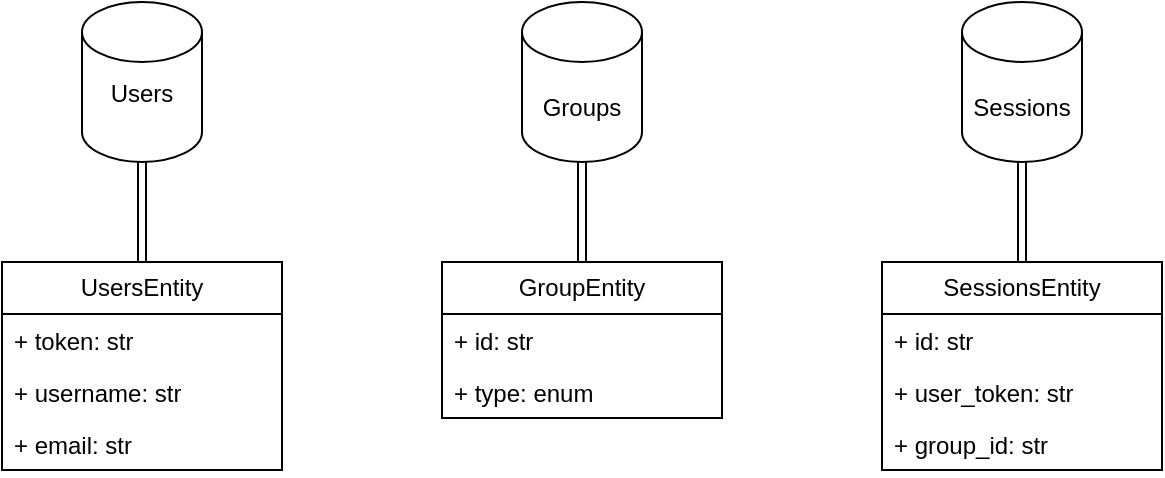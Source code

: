 <mxfile version="24.2.2" type="device">
  <diagram name="Page-1" id="2X0-96u4QmUKPSBAWyLH">
    <mxGraphModel dx="810" dy="314" grid="1" gridSize="10" guides="1" tooltips="1" connect="1" arrows="1" fold="1" page="1" pageScale="1" pageWidth="827" pageHeight="1169" math="0" shadow="0">
      <root>
        <mxCell id="0" />
        <mxCell id="1" parent="0" />
        <mxCell id="vWa0U6T1P3jZfGN8kKXu-6" style="edgeStyle=orthogonalEdgeStyle;rounded=0;orthogonalLoop=1;jettySize=auto;html=1;entryX=0.5;entryY=0;entryDx=0;entryDy=0;shape=link;" edge="1" parent="1" source="vWa0U6T1P3jZfGN8kKXu-1" target="vWa0U6T1P3jZfGN8kKXu-2">
          <mxGeometry relative="1" as="geometry" />
        </mxCell>
        <mxCell id="vWa0U6T1P3jZfGN8kKXu-1" value="Users&lt;div&gt;&lt;br&gt;&lt;/div&gt;" style="shape=cylinder3;whiteSpace=wrap;html=1;boundedLbl=1;backgroundOutline=1;size=15;" vertex="1" parent="1">
          <mxGeometry x="180" y="20" width="60" height="80" as="geometry" />
        </mxCell>
        <mxCell id="vWa0U6T1P3jZfGN8kKXu-2" value="UsersEntity" style="swimlane;fontStyle=0;childLayout=stackLayout;horizontal=1;startSize=26;fillColor=none;horizontalStack=0;resizeParent=1;resizeParentMax=0;resizeLast=0;collapsible=1;marginBottom=0;whiteSpace=wrap;html=1;" vertex="1" parent="1">
          <mxGeometry x="140" y="150" width="140" height="104" as="geometry" />
        </mxCell>
        <mxCell id="vWa0U6T1P3jZfGN8kKXu-3" value="+ token: str" style="text;strokeColor=none;fillColor=none;align=left;verticalAlign=top;spacingLeft=4;spacingRight=4;overflow=hidden;rotatable=0;points=[[0,0.5],[1,0.5]];portConstraint=eastwest;whiteSpace=wrap;html=1;" vertex="1" parent="vWa0U6T1P3jZfGN8kKXu-2">
          <mxGeometry y="26" width="140" height="26" as="geometry" />
        </mxCell>
        <mxCell id="vWa0U6T1P3jZfGN8kKXu-4" value="+ username: str" style="text;strokeColor=none;fillColor=none;align=left;verticalAlign=top;spacingLeft=4;spacingRight=4;overflow=hidden;rotatable=0;points=[[0,0.5],[1,0.5]];portConstraint=eastwest;whiteSpace=wrap;html=1;" vertex="1" parent="vWa0U6T1P3jZfGN8kKXu-2">
          <mxGeometry y="52" width="140" height="26" as="geometry" />
        </mxCell>
        <mxCell id="vWa0U6T1P3jZfGN8kKXu-5" value="+ email: str" style="text;strokeColor=none;fillColor=none;align=left;verticalAlign=top;spacingLeft=4;spacingRight=4;overflow=hidden;rotatable=0;points=[[0,0.5],[1,0.5]];portConstraint=eastwest;whiteSpace=wrap;html=1;" vertex="1" parent="vWa0U6T1P3jZfGN8kKXu-2">
          <mxGeometry y="78" width="140" height="26" as="geometry" />
        </mxCell>
        <mxCell id="vWa0U6T1P3jZfGN8kKXu-11" style="edgeStyle=orthogonalEdgeStyle;rounded=0;orthogonalLoop=1;jettySize=auto;html=1;entryX=0.5;entryY=0;entryDx=0;entryDy=0;shape=link;" edge="1" parent="1" source="vWa0U6T1P3jZfGN8kKXu-12" target="vWa0U6T1P3jZfGN8kKXu-13">
          <mxGeometry relative="1" as="geometry" />
        </mxCell>
        <mxCell id="vWa0U6T1P3jZfGN8kKXu-12" value="&lt;div&gt;Groups&lt;/div&gt;" style="shape=cylinder3;whiteSpace=wrap;html=1;boundedLbl=1;backgroundOutline=1;size=15;" vertex="1" parent="1">
          <mxGeometry x="400" y="20" width="60" height="80" as="geometry" />
        </mxCell>
        <mxCell id="vWa0U6T1P3jZfGN8kKXu-13" value="GroupEntity" style="swimlane;fontStyle=0;childLayout=stackLayout;horizontal=1;startSize=26;fillColor=none;horizontalStack=0;resizeParent=1;resizeParentMax=0;resizeLast=0;collapsible=1;marginBottom=0;whiteSpace=wrap;html=1;" vertex="1" parent="1">
          <mxGeometry x="360" y="150" width="140" height="78" as="geometry" />
        </mxCell>
        <mxCell id="vWa0U6T1P3jZfGN8kKXu-14" value="+ id: str" style="text;strokeColor=none;fillColor=none;align=left;verticalAlign=top;spacingLeft=4;spacingRight=4;overflow=hidden;rotatable=0;points=[[0,0.5],[1,0.5]];portConstraint=eastwest;whiteSpace=wrap;html=1;" vertex="1" parent="vWa0U6T1P3jZfGN8kKXu-13">
          <mxGeometry y="26" width="140" height="26" as="geometry" />
        </mxCell>
        <mxCell id="vWa0U6T1P3jZfGN8kKXu-15" value="+ type: enum" style="text;strokeColor=none;fillColor=none;align=left;verticalAlign=top;spacingLeft=4;spacingRight=4;overflow=hidden;rotatable=0;points=[[0,0.5],[1,0.5]];portConstraint=eastwest;whiteSpace=wrap;html=1;" vertex="1" parent="vWa0U6T1P3jZfGN8kKXu-13">
          <mxGeometry y="52" width="140" height="26" as="geometry" />
        </mxCell>
        <mxCell id="vWa0U6T1P3jZfGN8kKXu-23" style="edgeStyle=orthogonalEdgeStyle;rounded=0;orthogonalLoop=1;jettySize=auto;html=1;entryX=0.5;entryY=0;entryDx=0;entryDy=0;shape=link;" edge="1" parent="1" source="vWa0U6T1P3jZfGN8kKXu-24" target="vWa0U6T1P3jZfGN8kKXu-25">
          <mxGeometry relative="1" as="geometry" />
        </mxCell>
        <mxCell id="vWa0U6T1P3jZfGN8kKXu-24" value="Sessions" style="shape=cylinder3;whiteSpace=wrap;html=1;boundedLbl=1;backgroundOutline=1;size=15;" vertex="1" parent="1">
          <mxGeometry x="620" y="20" width="60" height="80" as="geometry" />
        </mxCell>
        <mxCell id="vWa0U6T1P3jZfGN8kKXu-25" value="SessionsEntity" style="swimlane;fontStyle=0;childLayout=stackLayout;horizontal=1;startSize=26;fillColor=none;horizontalStack=0;resizeParent=1;resizeParentMax=0;resizeLast=0;collapsible=1;marginBottom=0;whiteSpace=wrap;html=1;" vertex="1" parent="1">
          <mxGeometry x="580" y="150" width="140" height="104" as="geometry" />
        </mxCell>
        <mxCell id="vWa0U6T1P3jZfGN8kKXu-26" value="+ id: str" style="text;strokeColor=none;fillColor=none;align=left;verticalAlign=top;spacingLeft=4;spacingRight=4;overflow=hidden;rotatable=0;points=[[0,0.5],[1,0.5]];portConstraint=eastwest;whiteSpace=wrap;html=1;" vertex="1" parent="vWa0U6T1P3jZfGN8kKXu-25">
          <mxGeometry y="26" width="140" height="26" as="geometry" />
        </mxCell>
        <mxCell id="vWa0U6T1P3jZfGN8kKXu-27" value="+ user_token: str" style="text;strokeColor=none;fillColor=none;align=left;verticalAlign=top;spacingLeft=4;spacingRight=4;overflow=hidden;rotatable=0;points=[[0,0.5],[1,0.5]];portConstraint=eastwest;whiteSpace=wrap;html=1;" vertex="1" parent="vWa0U6T1P3jZfGN8kKXu-25">
          <mxGeometry y="52" width="140" height="26" as="geometry" />
        </mxCell>
        <mxCell id="vWa0U6T1P3jZfGN8kKXu-29" value="+ group_id: str" style="text;strokeColor=none;fillColor=none;align=left;verticalAlign=top;spacingLeft=4;spacingRight=4;overflow=hidden;rotatable=0;points=[[0,0.5],[1,0.5]];portConstraint=eastwest;whiteSpace=wrap;html=1;" vertex="1" parent="vWa0U6T1P3jZfGN8kKXu-25">
          <mxGeometry y="78" width="140" height="26" as="geometry" />
        </mxCell>
      </root>
    </mxGraphModel>
  </diagram>
</mxfile>
